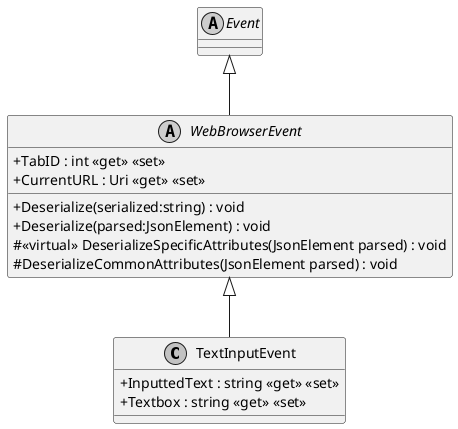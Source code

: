 @startuml
skinparam monochrome true
skinparam classAttributeIconSize 0

class TextInputEvent {
    + InputtedText : string <<get>> <<set>>
    + Textbox : string <<get>> <<set>>
}
abstract class WebBrowserEvent {
    + TabID : int <<get>> <<set>>
    + Deserialize(serialized:string) : void
    + Deserialize(parsed:JsonElement) : void
    # <<virtual>> DeserializeSpecificAttributes(JsonElement parsed) : void
    # DeserializeCommonAttributes(JsonElement parsed) : void
    + CurrentURL : Uri <<get>> <<set>>
}
abstract class Event
WebBrowserEvent <|-- TextInputEvent
Event <|-- WebBrowserEvent
@enduml
